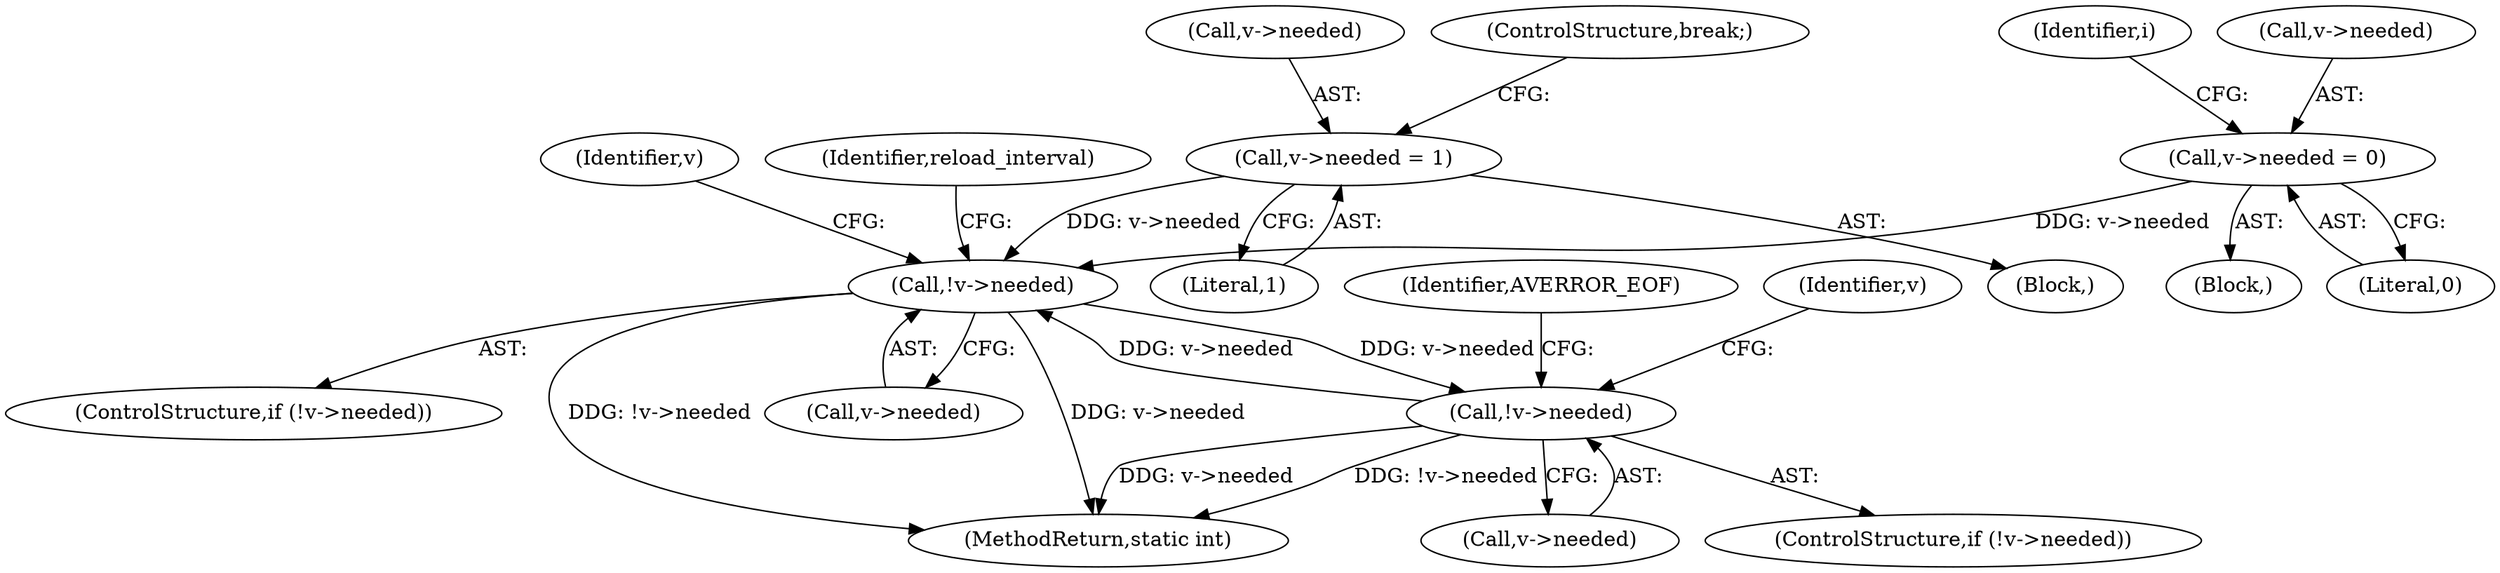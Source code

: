 digraph "0_FFmpeg_7ec414892ddcad88313848494b6fc5f437c9ca4a@pointer" {
"1000196" [label="(Call,!v->needed)"];
"1000189" [label="(Call,v->needed = 1)"];
"1000161" [label="(Call,v->needed = 0)"];
"1000136" [label="(Call,!v->needed)"];
"1000196" [label="(Call,!v->needed)"];
"1000203" [label="(Identifier,v)"];
"1000136" [label="(Call,!v->needed)"];
"1000190" [label="(Call,v->needed)"];
"1000473" [label="(MethodReturn,static int)"];
"1000213" [label="(Identifier,reload_interval)"];
"1000189" [label="(Call,v->needed = 1)"];
"1000145" [label="(Identifier,v)"];
"1000188" [label="(Block,)"];
"1000168" [label="(Identifier,i)"];
"1000135" [label="(ControlStructure,if (!v->needed))"];
"1000197" [label="(Call,v->needed)"];
"1000196" [label="(Call,!v->needed)"];
"1000160" [label="(Block,)"];
"1000165" [label="(Literal,0)"];
"1000162" [label="(Call,v->needed)"];
"1000195" [label="(ControlStructure,if (!v->needed))"];
"1000141" [label="(Identifier,AVERROR_EOF)"];
"1000194" [label="(ControlStructure,break;)"];
"1000137" [label="(Call,v->needed)"];
"1000161" [label="(Call,v->needed = 0)"];
"1000193" [label="(Literal,1)"];
"1000196" -> "1000195"  [label="AST: "];
"1000196" -> "1000197"  [label="CFG: "];
"1000197" -> "1000196"  [label="AST: "];
"1000203" -> "1000196"  [label="CFG: "];
"1000213" -> "1000196"  [label="CFG: "];
"1000196" -> "1000473"  [label="DDG: v->needed"];
"1000196" -> "1000473"  [label="DDG: !v->needed"];
"1000196" -> "1000136"  [label="DDG: v->needed"];
"1000189" -> "1000196"  [label="DDG: v->needed"];
"1000161" -> "1000196"  [label="DDG: v->needed"];
"1000136" -> "1000196"  [label="DDG: v->needed"];
"1000189" -> "1000188"  [label="AST: "];
"1000189" -> "1000193"  [label="CFG: "];
"1000190" -> "1000189"  [label="AST: "];
"1000193" -> "1000189"  [label="AST: "];
"1000194" -> "1000189"  [label="CFG: "];
"1000161" -> "1000160"  [label="AST: "];
"1000161" -> "1000165"  [label="CFG: "];
"1000162" -> "1000161"  [label="AST: "];
"1000165" -> "1000161"  [label="AST: "];
"1000168" -> "1000161"  [label="CFG: "];
"1000136" -> "1000135"  [label="AST: "];
"1000136" -> "1000137"  [label="CFG: "];
"1000137" -> "1000136"  [label="AST: "];
"1000141" -> "1000136"  [label="CFG: "];
"1000145" -> "1000136"  [label="CFG: "];
"1000136" -> "1000473"  [label="DDG: !v->needed"];
"1000136" -> "1000473"  [label="DDG: v->needed"];
}
